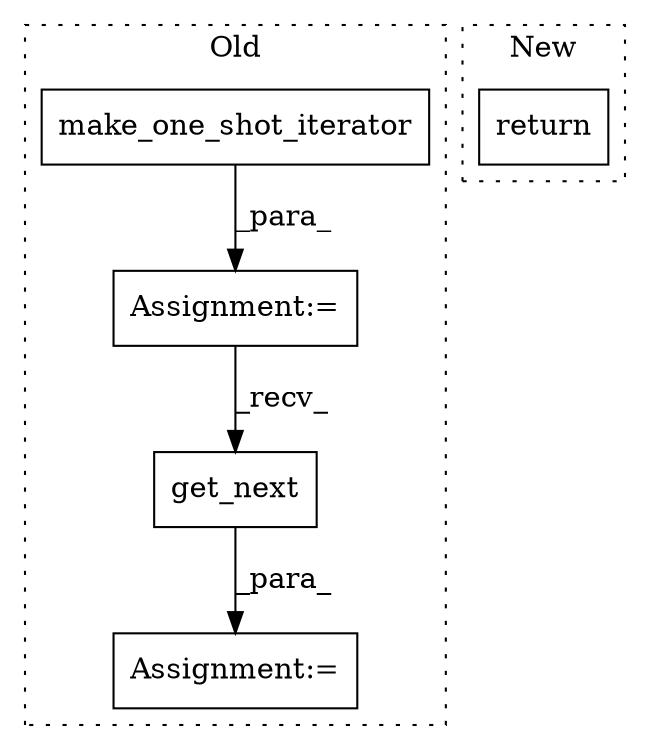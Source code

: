 digraph G {
subgraph cluster0 {
1 [label="make_one_shot_iterator" a="32" s="3061" l="24" shape="box"];
3 [label="get_next" a="32" s="3131" l="10" shape="box"];
4 [label="Assignment:=" a="7" s="3097" l="1" shape="box"];
5 [label="Assignment:=" a="7" s="3047" l="1" shape="box"];
label = "Old";
style="dotted";
}
subgraph cluster1 {
2 [label="return" a="41" s="3034" l="7" shape="box"];
label = "New";
style="dotted";
}
1 -> 5 [label="_para_"];
3 -> 4 [label="_para_"];
5 -> 3 [label="_recv_"];
}